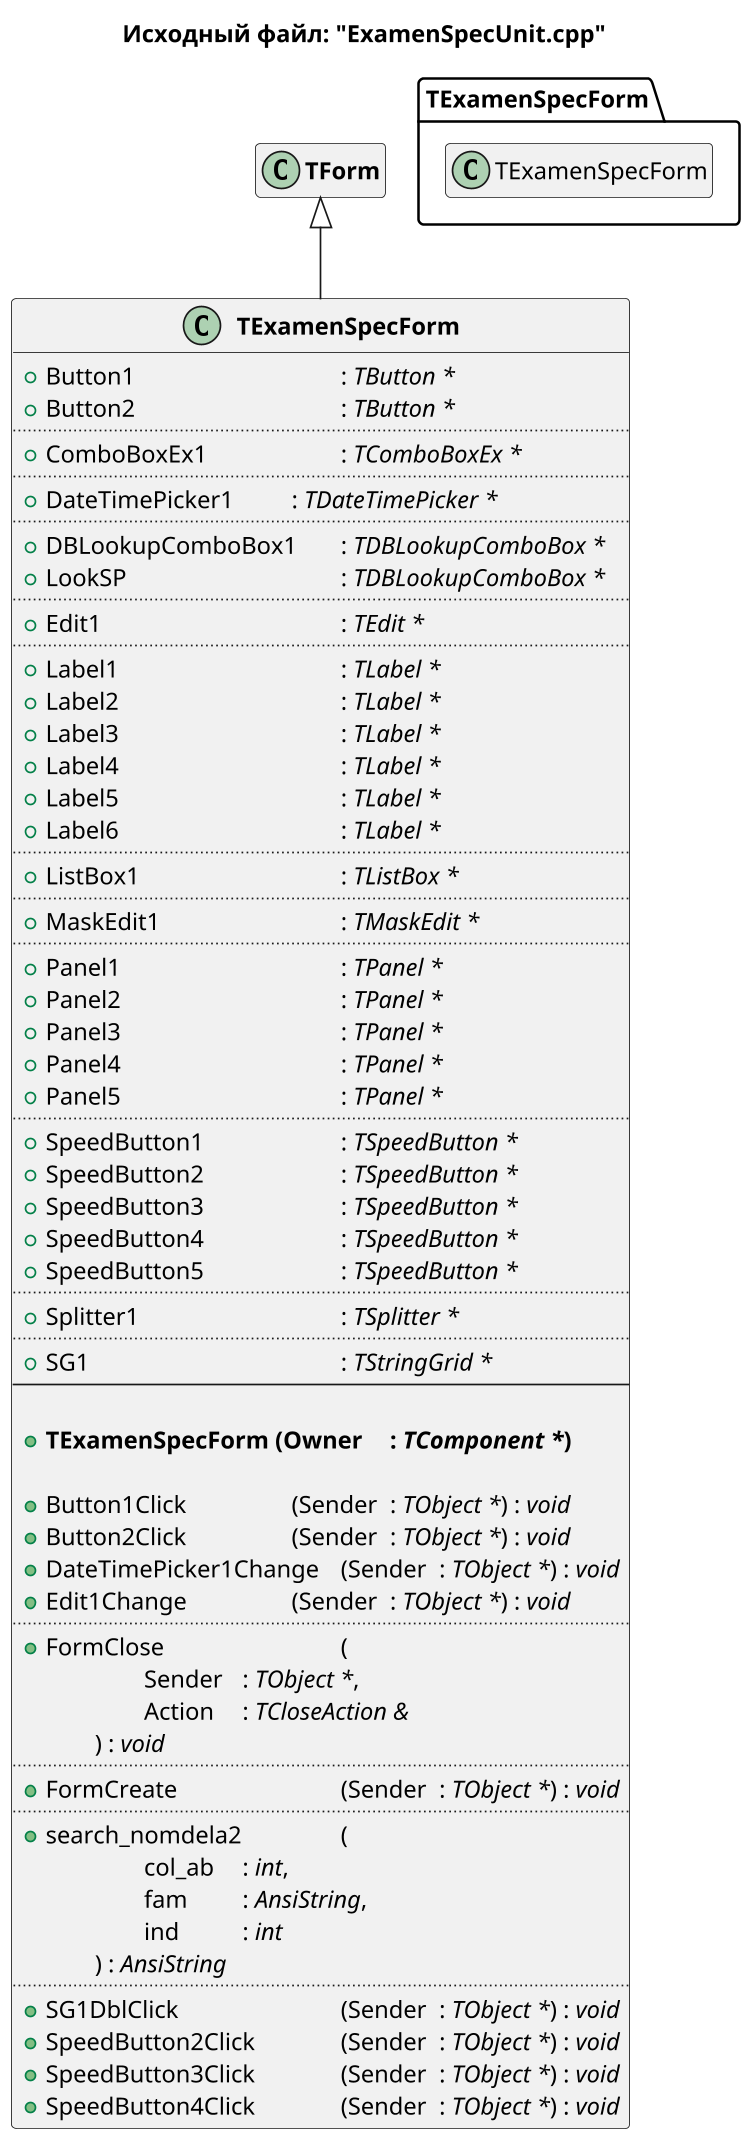 @startuml ExamenSpecUnit.cpp

title Исходный файл: "ExamenSpecUnit.cpp"

scale 750 width

"<b>TExamenSpecForm</b>" -up-|> "<b>TForm</b>"

hide "<b>TForm</b>" members

class "<b>TExamenSpecForm</b>"
{
    + Button1 \t\t\t\t\t: <i>TButton *</i>
    + Button2 \t\t\t\t\t: <i>TButton *</i>
    ..
    + ComboBoxEx1 \t\t\t: <i>TComboBoxEx *</i>
    ..
    + DateTimePicker1 \t\t: <i>TDateTimePicker *</i>
    ..
    + DBLookupComboBox1 \t: <i>TDBLookupComboBox *</i>
    + LookSP \t\t\t\t\t: <i>TDBLookupComboBox *</i>
    ..
    + Edit1 \t\t\t\t\t: <i>TEdit *</i>
    ..
    + Label1 \t\t\t\t\t: <i>TLabel *</i>
    + Label2 \t\t\t\t\t: <i>TLabel *</i>
    + Label3 \t\t\t\t\t: <i>TLabel *</i>
    + Label4 \t\t\t\t\t: <i>TLabel *</i>
    + Label5 \t\t\t\t\t: <i>TLabel *</i>
    + Label6 \t\t\t\t\t: <i>TLabel *</i>
    ..
    + ListBox1 \t\t\t\t: <i>TListBox *</i>
    ..
    + MaskEdit1 \t\t\t\t: <i>TMaskEdit *</i>
    ..
    + Panel1 \t\t\t\t\t: <i>TPanel *</i>
    + Panel2 \t\t\t\t\t: <i>TPanel *</i>
    + Panel3 \t\t\t\t\t: <i>TPanel *</i>
    + Panel4 \t\t\t\t\t: <i>TPanel *</i>
    + Panel5 \t\t\t\t\t: <i>TPanel *</i>
    ..
    + SpeedButton1 \t\t\t: <i>TSpeedButton *</i>
    + SpeedButton2 \t\t\t: <i>TSpeedButton *</i>
    + SpeedButton3 \t\t\t: <i>TSpeedButton *</i>
    + SpeedButton4 \t\t\t: <i>TSpeedButton *</i>
    + SpeedButton5 \t\t\t: <i>TSpeedButton *</i>
    ..
    + Splitter1 \t\t\t\t: <i>TSplitter *</i>
    ..
    + SG1 \t\t\t\t\t: <i>TStringGrid *</i>
    --
    
    + <b>TExamenSpecForm (Owner \t: <i>TComponent *</i>)</b>

    + Button1Click \t\t\t(Sender \t: <i>TObject *</i>) : <i>void</i>
    + Button2Click \t\t\t(Sender \t: <i>TObject *</i>) : <i>void</i>
    + DateTimePicker1Change \t(Sender \t: <i>TObject *</i>) : <i>void</i>
    + Edit1Change \t\t\t(Sender \t: <i>TObject *</i>) : <i>void</i>
    ..
    + FormClose \t\t\t\t(
            \t\tSender \t: <i>TObject *</i>,
            \t\tAction \t: <i>TCloseAction &</i>
        \t) : <i>void</i>
    ..
    + FormCreate \t\t\t\t(Sender \t: <i>TObject *</i>) : <i>void</i>
    ..
    + search_nomdela2 \t\t(
            \t\tcol_ab \t: <i>int</i>,
            \t\tfam \t: <i>AnsiString</i>,
            \t\tind \t\t: <i>int</i>
        \t) : <i>AnsiString</i>
    ..
    + SG1DblClick \t\t\t\t(Sender \t: <i>TObject *</i>) : <i>void</i>
    + SpeedButton2Click \t\t(Sender \t: <i>TObject *</i>) : <i>void</i>
    + SpeedButton3Click \t\t(Sender \t: <i>TObject *</i>) : <i>void</i>
    + SpeedButton4Click \t\t(Sender \t: <i>TObject *</i>) : <i>void</i>
}


package TExamenSpecForm <<Folder>>
{
    class TExamenSpecForm
    hide  TExamenSpecForm members
}


@enduml